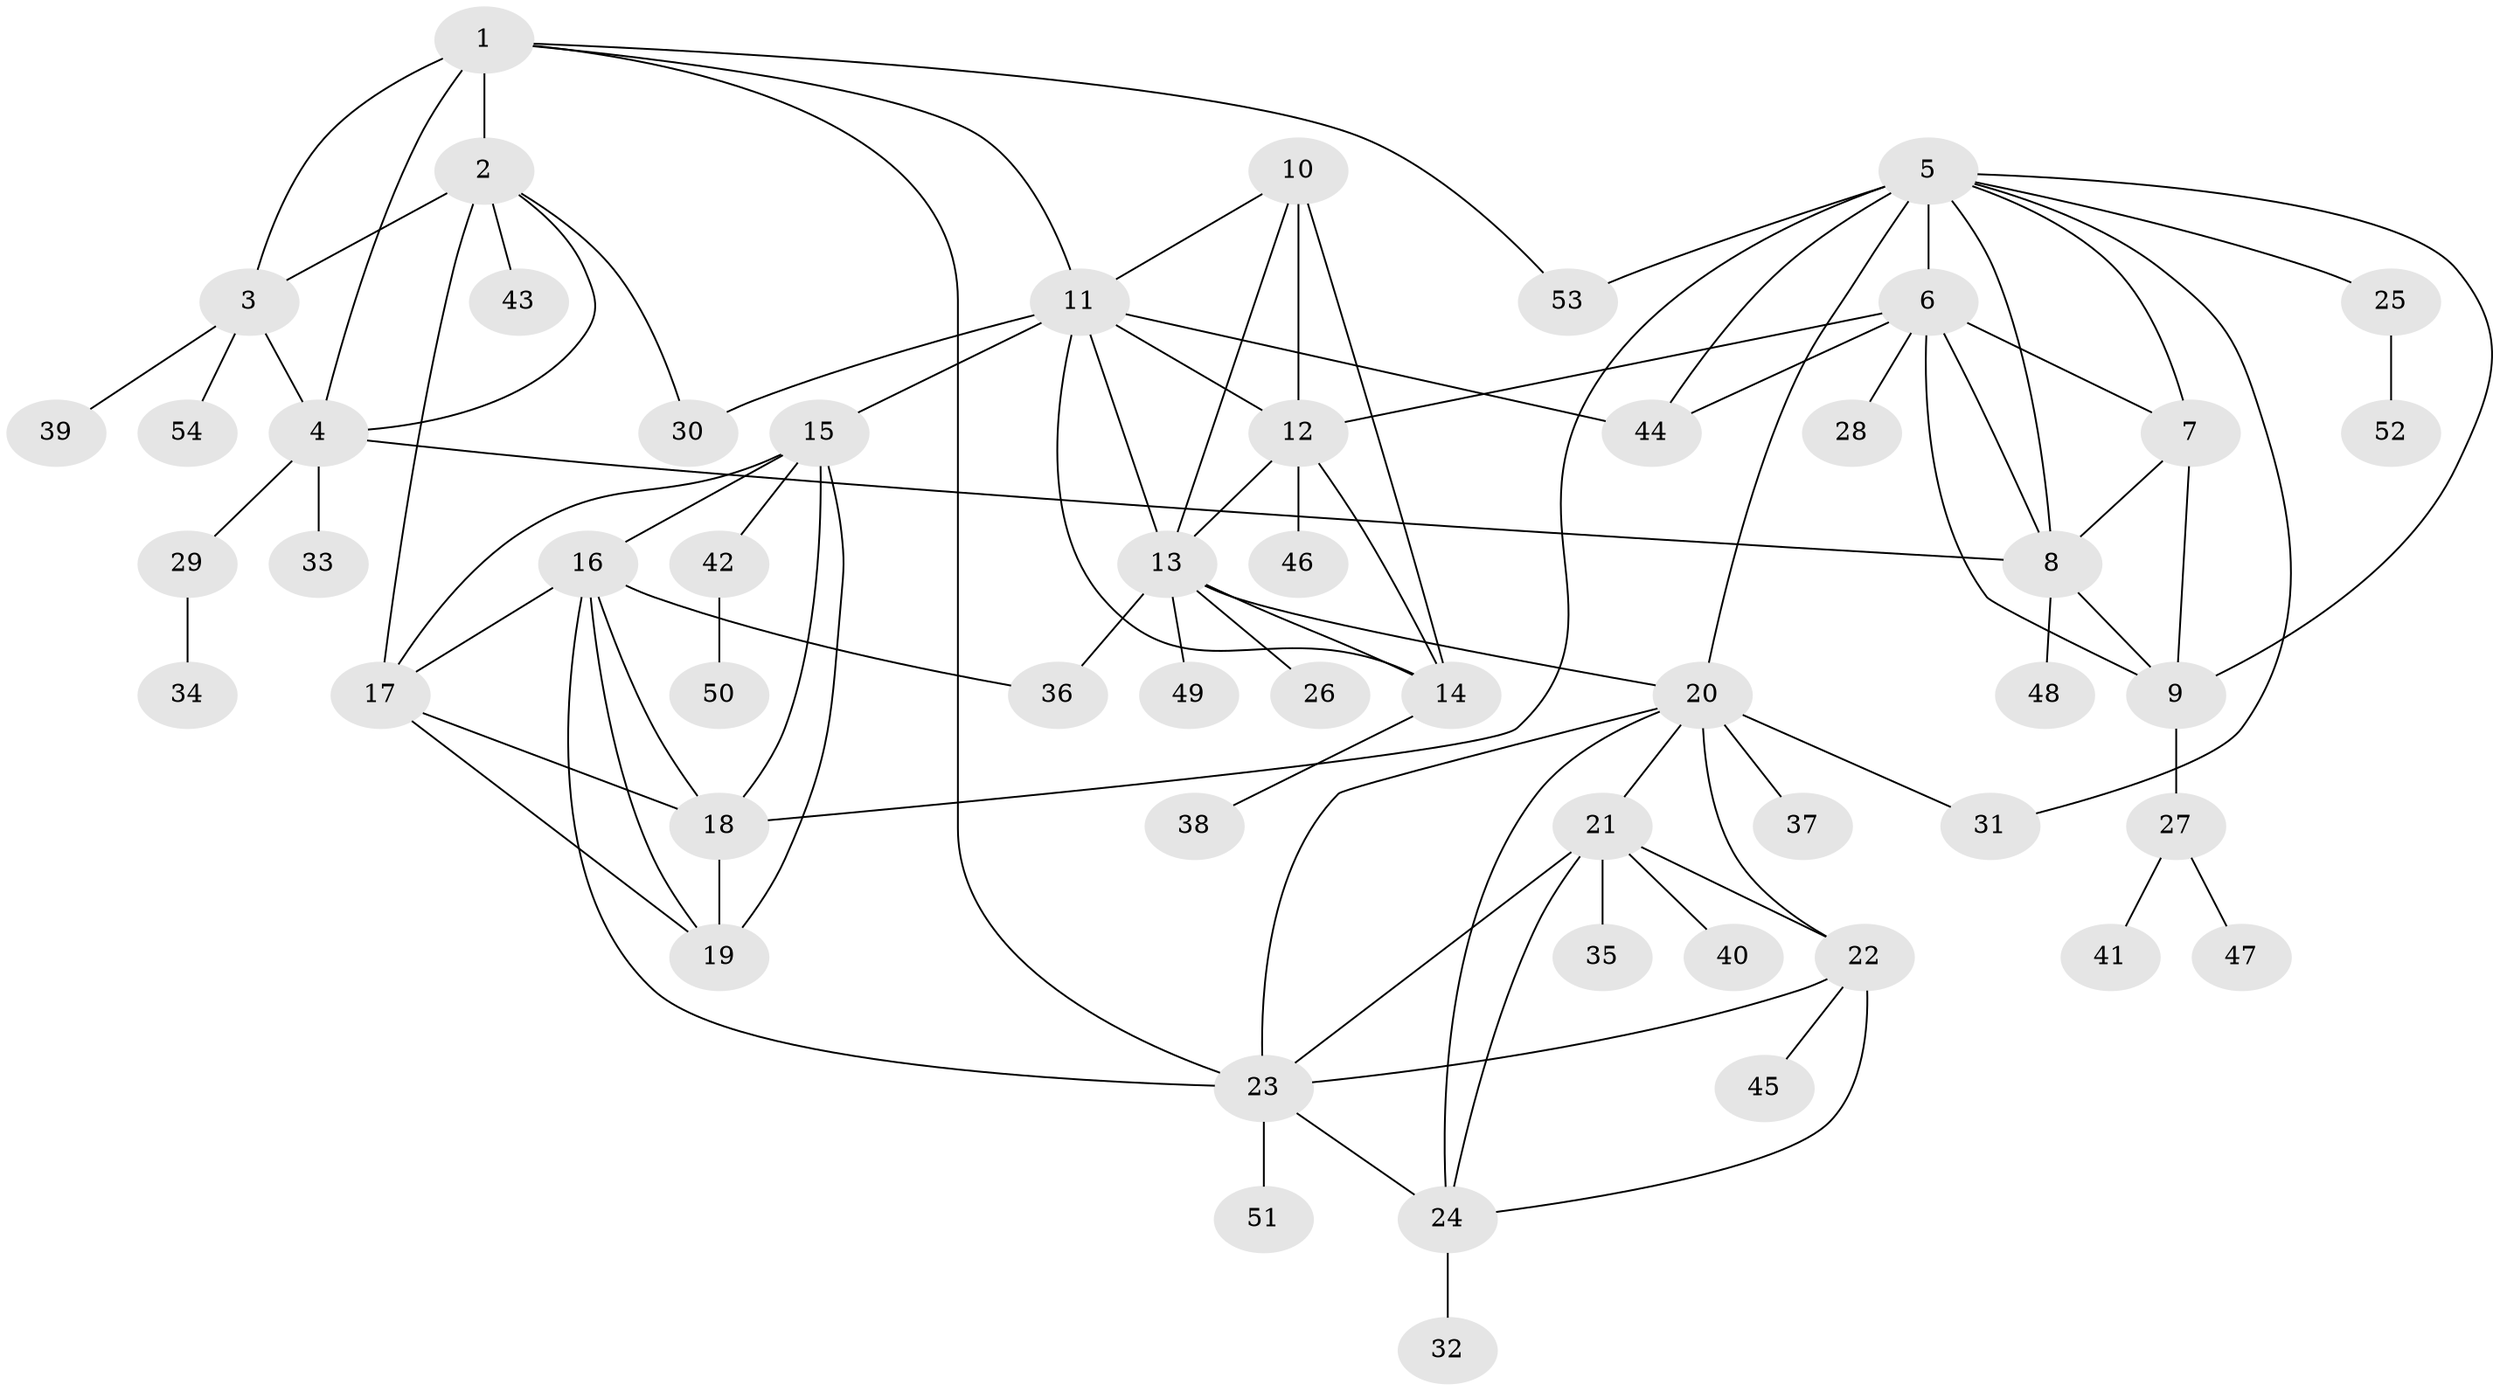 // original degree distribution, {7: 0.04716981132075472, 8: 0.03773584905660377, 4: 0.02830188679245283, 9: 0.04716981132075472, 12: 0.018867924528301886, 5: 0.018867924528301886, 6: 0.03773584905660377, 10: 0.009433962264150943, 1: 0.6132075471698113, 3: 0.0660377358490566, 2: 0.07547169811320754}
// Generated by graph-tools (version 1.1) at 2025/37/03/09/25 02:37:46]
// undirected, 54 vertices, 92 edges
graph export_dot {
graph [start="1"]
  node [color=gray90,style=filled];
  1;
  2;
  3;
  4;
  5;
  6;
  7;
  8;
  9;
  10;
  11;
  12;
  13;
  14;
  15;
  16;
  17;
  18;
  19;
  20;
  21;
  22;
  23;
  24;
  25;
  26;
  27;
  28;
  29;
  30;
  31;
  32;
  33;
  34;
  35;
  36;
  37;
  38;
  39;
  40;
  41;
  42;
  43;
  44;
  45;
  46;
  47;
  48;
  49;
  50;
  51;
  52;
  53;
  54;
  1 -- 2 [weight=2.0];
  1 -- 3 [weight=2.0];
  1 -- 4 [weight=2.0];
  1 -- 11 [weight=1.0];
  1 -- 23 [weight=1.0];
  1 -- 53 [weight=1.0];
  2 -- 3 [weight=1.0];
  2 -- 4 [weight=1.0];
  2 -- 17 [weight=1.0];
  2 -- 30 [weight=1.0];
  2 -- 43 [weight=1.0];
  3 -- 4 [weight=1.0];
  3 -- 39 [weight=2.0];
  3 -- 54 [weight=1.0];
  4 -- 8 [weight=1.0];
  4 -- 29 [weight=1.0];
  4 -- 33 [weight=2.0];
  5 -- 6 [weight=1.0];
  5 -- 7 [weight=1.0];
  5 -- 8 [weight=1.0];
  5 -- 9 [weight=1.0];
  5 -- 18 [weight=1.0];
  5 -- 20 [weight=1.0];
  5 -- 25 [weight=1.0];
  5 -- 31 [weight=1.0];
  5 -- 44 [weight=1.0];
  5 -- 53 [weight=2.0];
  6 -- 7 [weight=1.0];
  6 -- 8 [weight=1.0];
  6 -- 9 [weight=1.0];
  6 -- 12 [weight=1.0];
  6 -- 28 [weight=1.0];
  6 -- 44 [weight=1.0];
  7 -- 8 [weight=1.0];
  7 -- 9 [weight=1.0];
  8 -- 9 [weight=1.0];
  8 -- 48 [weight=2.0];
  9 -- 27 [weight=1.0];
  10 -- 11 [weight=1.0];
  10 -- 12 [weight=1.0];
  10 -- 13 [weight=1.0];
  10 -- 14 [weight=2.0];
  11 -- 12 [weight=1.0];
  11 -- 13 [weight=1.0];
  11 -- 14 [weight=1.0];
  11 -- 15 [weight=1.0];
  11 -- 30 [weight=1.0];
  11 -- 44 [weight=1.0];
  12 -- 13 [weight=1.0];
  12 -- 14 [weight=1.0];
  12 -- 46 [weight=3.0];
  13 -- 14 [weight=1.0];
  13 -- 20 [weight=1.0];
  13 -- 26 [weight=4.0];
  13 -- 36 [weight=1.0];
  13 -- 49 [weight=1.0];
  14 -- 38 [weight=1.0];
  15 -- 16 [weight=1.0];
  15 -- 17 [weight=1.0];
  15 -- 18 [weight=1.0];
  15 -- 19 [weight=1.0];
  15 -- 42 [weight=1.0];
  16 -- 17 [weight=1.0];
  16 -- 18 [weight=1.0];
  16 -- 19 [weight=1.0];
  16 -- 23 [weight=1.0];
  16 -- 36 [weight=1.0];
  17 -- 18 [weight=1.0];
  17 -- 19 [weight=1.0];
  18 -- 19 [weight=2.0];
  20 -- 21 [weight=1.0];
  20 -- 22 [weight=1.0];
  20 -- 23 [weight=1.0];
  20 -- 24 [weight=1.0];
  20 -- 31 [weight=1.0];
  20 -- 37 [weight=2.0];
  21 -- 22 [weight=1.0];
  21 -- 23 [weight=1.0];
  21 -- 24 [weight=1.0];
  21 -- 35 [weight=3.0];
  21 -- 40 [weight=1.0];
  22 -- 23 [weight=1.0];
  22 -- 24 [weight=1.0];
  22 -- 45 [weight=1.0];
  23 -- 24 [weight=1.0];
  23 -- 51 [weight=2.0];
  24 -- 32 [weight=2.0];
  25 -- 52 [weight=1.0];
  27 -- 41 [weight=1.0];
  27 -- 47 [weight=1.0];
  29 -- 34 [weight=1.0];
  42 -- 50 [weight=1.0];
}
